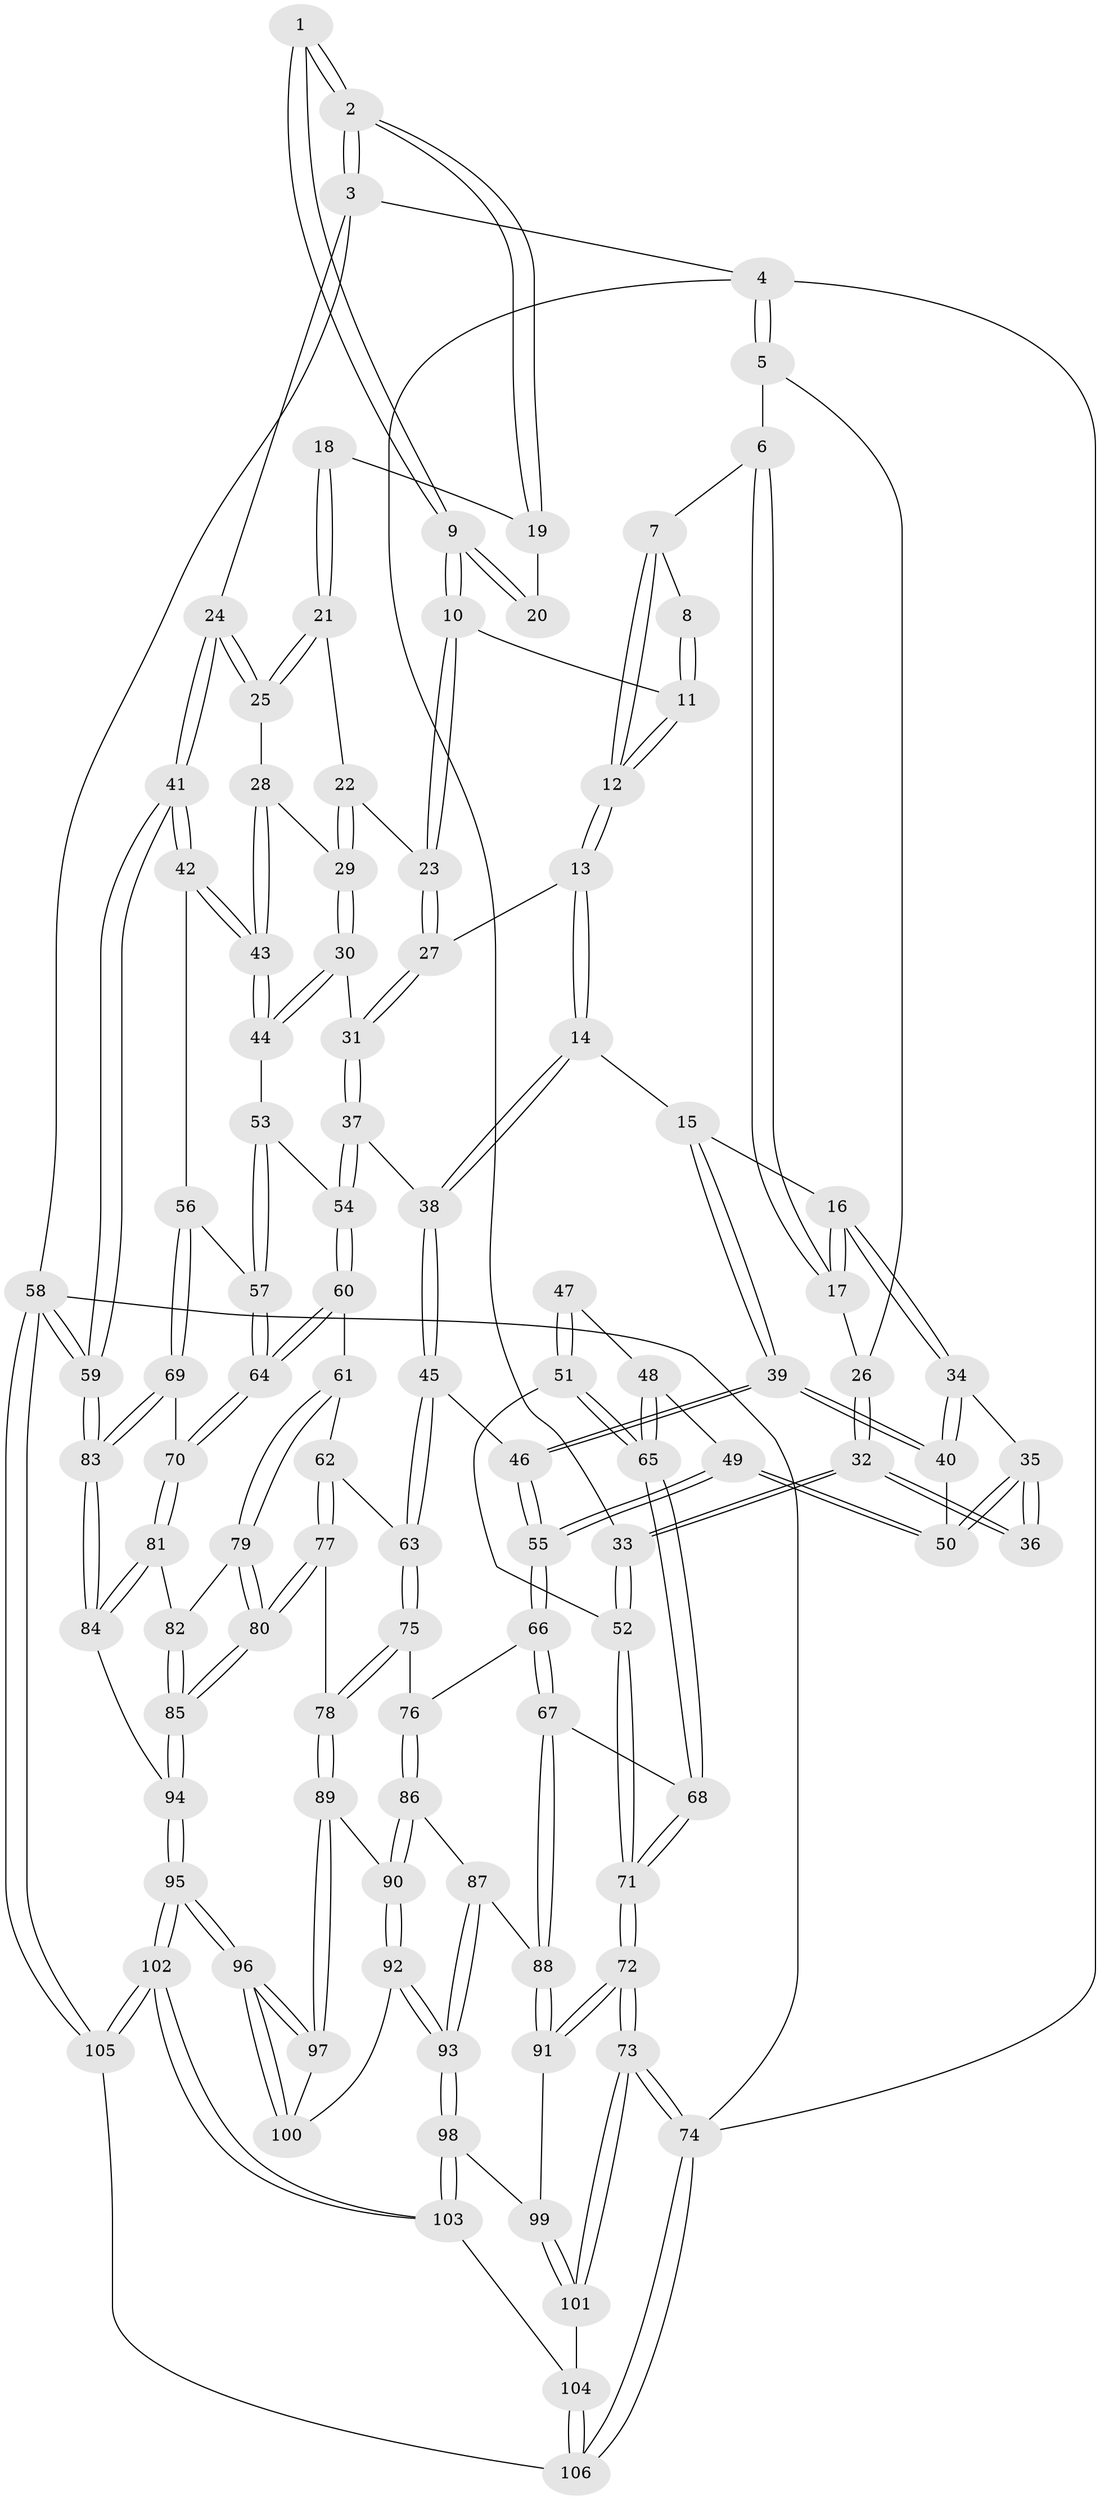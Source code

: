 // Generated by graph-tools (version 1.1) at 2025/17/03/09/25 04:17:11]
// undirected, 106 vertices, 262 edges
graph export_dot {
graph [start="1"]
  node [color=gray90,style=filled];
  1 [pos="+0.8110625331336389+0"];
  2 [pos="+1+0"];
  3 [pos="+1+0"];
  4 [pos="+0+0"];
  5 [pos="+0+0"];
  6 [pos="+0.30802123351983113+0"];
  7 [pos="+0.5094376927566264+0"];
  8 [pos="+0.6647871790120368+0"];
  9 [pos="+0.7373796962845307+0.11049600821597251"];
  10 [pos="+0.7284978967955363+0.1255822363174409"];
  11 [pos="+0.6614347152150474+0.023511787113765285"];
  12 [pos="+0.5119119627841464+0.1680643784994373"];
  13 [pos="+0.5113576996638127+0.17128193305553252"];
  14 [pos="+0.4843178104123103+0.19256936112796316"];
  15 [pos="+0.417297877410705+0.19354521153842533"];
  16 [pos="+0.35137822095314947+0.1845801992598959"];
  17 [pos="+0.3361682864199623+0.17390969467034337"];
  18 [pos="+0.8436593195210801+0.10932549277846884"];
  19 [pos="+1+0"];
  20 [pos="+0.811612155209825+0.06502206928364342"];
  21 [pos="+0.8436263851176836+0.12038375735274616"];
  22 [pos="+0.7891189063665811+0.1747523262886047"];
  23 [pos="+0.7251308413142203+0.15374005790717662"];
  24 [pos="+1+0"];
  25 [pos="+1+0.12666077617253568"];
  26 [pos="+0.24984185806642653+0.16963972534958485"];
  27 [pos="+0.665491427952739+0.19108316471983477"];
  28 [pos="+0.8705016796893191+0.25289665868999506"];
  29 [pos="+0.8691417709913343+0.2535728984837912"];
  30 [pos="+0.8614063274722005+0.2772593889653053"];
  31 [pos="+0.7030745450606802+0.3109582391763326"];
  32 [pos="+0.07861725198302998+0.24222111273323524"];
  33 [pos="+0+0.2397031696127194"];
  34 [pos="+0.3128010739842408+0.28644279353309116"];
  35 [pos="+0.24081458459214028+0.3433309683395523"];
  36 [pos="+0.15406150514401334+0.3104477600979327"];
  37 [pos="+0.6813916726563127+0.4029303385405406"];
  38 [pos="+0.5375145775054988+0.3957645564033161"];
  39 [pos="+0.382357176217883+0.4229676046026699"];
  40 [pos="+0.3309003763160481+0.36584941746409494"];
  41 [pos="+1+0.37821146684504287"];
  42 [pos="+1+0.3796977389433197"];
  43 [pos="+1+0.366185848877383"];
  44 [pos="+0.8697729905566317+0.34960605573742687"];
  45 [pos="+0.501825972537671+0.44319963704439624"];
  46 [pos="+0.40748748772991916+0.4788915795573249"];
  47 [pos="+0.15546794536449743+0.31590929035301935"];
  48 [pos="+0.21423954008810572+0.47344360168799526"];
  49 [pos="+0.23245474549976378+0.4671498638306944"];
  50 [pos="+0.24769419356692324+0.4101445582984521"];
  51 [pos="+0.14727606926542253+0.502272547596196"];
  52 [pos="+0+0.289149707094563"];
  53 [pos="+0.8529037265893866+0.4018222449902138"];
  54 [pos="+0.6854897462008098+0.4071982697343286"];
  55 [pos="+0.38255707453029847+0.5078600559946542"];
  56 [pos="+0.9253324606974613+0.4779315498665177"];
  57 [pos="+0.8876574321016195+0.4736084364793599"];
  58 [pos="+1+1"];
  59 [pos="+1+0.8313039508342481"];
  60 [pos="+0.699988796968945+0.49445330955203204"];
  61 [pos="+0.6601887128996348+0.5636122416496899"];
  62 [pos="+0.5820313559415331+0.5641657270105709"];
  63 [pos="+0.5663667851143759+0.5529222508933491"];
  64 [pos="+0.8338058857551178+0.5537430912566478"];
  65 [pos="+0.15582799389572435+0.5089657784890801"];
  66 [pos="+0.38032591256016784+0.5927750113918617"];
  67 [pos="+0.14904740831242885+0.6101811212667438"];
  68 [pos="+0.1477072124276081+0.6059442443728599"];
  69 [pos="+0.9869441834246713+0.596493389116148"];
  70 [pos="+0.8338371596596494+0.5547308943195915"];
  71 [pos="+0+0.5532236031956478"];
  72 [pos="+0+0.7824752002916795"];
  73 [pos="+0+1"];
  74 [pos="+0+1"];
  75 [pos="+0.4566402505025112+0.630437626508479"];
  76 [pos="+0.38684937813269515+0.6124806894791364"];
  77 [pos="+0.5575050087046591+0.69609707259111"];
  78 [pos="+0.549522017331172+0.6987079562457875"];
  79 [pos="+0.6888811902756479+0.630222468448109"];
  80 [pos="+0.6374118780803383+0.7108010586407945"];
  81 [pos="+0.8249638465539795+0.6415794895375613"];
  82 [pos="+0.7745636597845219+0.6418638814270275"];
  83 [pos="+1+0.8048122596954114"];
  84 [pos="+0.9254782095149073+0.7954238049872429"];
  85 [pos="+0.6789225637262418+0.7818192462709861"];
  86 [pos="+0.3865502619646062+0.6133733319566779"];
  87 [pos="+0.3781602190209985+0.6358263179008535"];
  88 [pos="+0.14738681018372782+0.6771504890308354"];
  89 [pos="+0.5233006262606094+0.7428207892546368"];
  90 [pos="+0.49180818053569236+0.7523255593308545"];
  91 [pos="+0.14067330254080843+0.7301595610014857"];
  92 [pos="+0.3530332609364447+0.8057780333139447"];
  93 [pos="+0.33647985628136273+0.8080783695162913"];
  94 [pos="+0.7334255117813686+0.9057547172437677"];
  95 [pos="+0.6731690044323697+0.9941221518163832"];
  96 [pos="+0.6391955334519944+0.9534569205187211"];
  97 [pos="+0.5344585977119863+0.779432465461422"];
  98 [pos="+0.2915485376478587+0.8531835152829388"];
  99 [pos="+0.1600682665593913+0.7539289749329877"];
  100 [pos="+0.4817472804494229+0.837367537334048"];
  101 [pos="+0.005008563356629652+0.9770994635932267"];
  102 [pos="+0.6705655837743901+1"];
  103 [pos="+0.29291178530249856+0.8793420523739562"];
  104 [pos="+0.28978648804602375+0.8887736613442775"];
  105 [pos="+0.6701254850292652+1"];
  106 [pos="+0.2838061863934544+1"];
  1 -- 2;
  1 -- 2;
  1 -- 9;
  1 -- 9;
  2 -- 3;
  2 -- 3;
  2 -- 19;
  2 -- 19;
  3 -- 4;
  3 -- 24;
  3 -- 58;
  4 -- 5;
  4 -- 5;
  4 -- 33;
  4 -- 74;
  5 -- 6;
  5 -- 26;
  6 -- 7;
  6 -- 17;
  6 -- 17;
  7 -- 8;
  7 -- 12;
  7 -- 12;
  8 -- 11;
  8 -- 11;
  9 -- 10;
  9 -- 10;
  9 -- 20;
  9 -- 20;
  10 -- 11;
  10 -- 23;
  10 -- 23;
  11 -- 12;
  11 -- 12;
  12 -- 13;
  12 -- 13;
  13 -- 14;
  13 -- 14;
  13 -- 27;
  14 -- 15;
  14 -- 38;
  14 -- 38;
  15 -- 16;
  15 -- 39;
  15 -- 39;
  16 -- 17;
  16 -- 17;
  16 -- 34;
  16 -- 34;
  17 -- 26;
  18 -- 19;
  18 -- 21;
  18 -- 21;
  19 -- 20;
  21 -- 22;
  21 -- 25;
  21 -- 25;
  22 -- 23;
  22 -- 29;
  22 -- 29;
  23 -- 27;
  23 -- 27;
  24 -- 25;
  24 -- 25;
  24 -- 41;
  24 -- 41;
  25 -- 28;
  26 -- 32;
  26 -- 32;
  27 -- 31;
  27 -- 31;
  28 -- 29;
  28 -- 43;
  28 -- 43;
  29 -- 30;
  29 -- 30;
  30 -- 31;
  30 -- 44;
  30 -- 44;
  31 -- 37;
  31 -- 37;
  32 -- 33;
  32 -- 33;
  32 -- 36;
  32 -- 36;
  33 -- 52;
  33 -- 52;
  34 -- 35;
  34 -- 40;
  34 -- 40;
  35 -- 36;
  35 -- 36;
  35 -- 50;
  35 -- 50;
  37 -- 38;
  37 -- 54;
  37 -- 54;
  38 -- 45;
  38 -- 45;
  39 -- 40;
  39 -- 40;
  39 -- 46;
  39 -- 46;
  40 -- 50;
  41 -- 42;
  41 -- 42;
  41 -- 59;
  41 -- 59;
  42 -- 43;
  42 -- 43;
  42 -- 56;
  43 -- 44;
  43 -- 44;
  44 -- 53;
  45 -- 46;
  45 -- 63;
  45 -- 63;
  46 -- 55;
  46 -- 55;
  47 -- 48;
  47 -- 51;
  47 -- 51;
  48 -- 49;
  48 -- 65;
  48 -- 65;
  49 -- 50;
  49 -- 50;
  49 -- 55;
  49 -- 55;
  51 -- 52;
  51 -- 65;
  51 -- 65;
  52 -- 71;
  52 -- 71;
  53 -- 54;
  53 -- 57;
  53 -- 57;
  54 -- 60;
  54 -- 60;
  55 -- 66;
  55 -- 66;
  56 -- 57;
  56 -- 69;
  56 -- 69;
  57 -- 64;
  57 -- 64;
  58 -- 59;
  58 -- 59;
  58 -- 105;
  58 -- 105;
  58 -- 74;
  59 -- 83;
  59 -- 83;
  60 -- 61;
  60 -- 64;
  60 -- 64;
  61 -- 62;
  61 -- 79;
  61 -- 79;
  62 -- 63;
  62 -- 77;
  62 -- 77;
  63 -- 75;
  63 -- 75;
  64 -- 70;
  64 -- 70;
  65 -- 68;
  65 -- 68;
  66 -- 67;
  66 -- 67;
  66 -- 76;
  67 -- 68;
  67 -- 88;
  67 -- 88;
  68 -- 71;
  68 -- 71;
  69 -- 70;
  69 -- 83;
  69 -- 83;
  70 -- 81;
  70 -- 81;
  71 -- 72;
  71 -- 72;
  72 -- 73;
  72 -- 73;
  72 -- 91;
  72 -- 91;
  73 -- 74;
  73 -- 74;
  73 -- 101;
  73 -- 101;
  74 -- 106;
  74 -- 106;
  75 -- 76;
  75 -- 78;
  75 -- 78;
  76 -- 86;
  76 -- 86;
  77 -- 78;
  77 -- 80;
  77 -- 80;
  78 -- 89;
  78 -- 89;
  79 -- 80;
  79 -- 80;
  79 -- 82;
  80 -- 85;
  80 -- 85;
  81 -- 82;
  81 -- 84;
  81 -- 84;
  82 -- 85;
  82 -- 85;
  83 -- 84;
  83 -- 84;
  84 -- 94;
  85 -- 94;
  85 -- 94;
  86 -- 87;
  86 -- 90;
  86 -- 90;
  87 -- 88;
  87 -- 93;
  87 -- 93;
  88 -- 91;
  88 -- 91;
  89 -- 90;
  89 -- 97;
  89 -- 97;
  90 -- 92;
  90 -- 92;
  91 -- 99;
  92 -- 93;
  92 -- 93;
  92 -- 100;
  93 -- 98;
  93 -- 98;
  94 -- 95;
  94 -- 95;
  95 -- 96;
  95 -- 96;
  95 -- 102;
  95 -- 102;
  96 -- 97;
  96 -- 97;
  96 -- 100;
  96 -- 100;
  97 -- 100;
  98 -- 99;
  98 -- 103;
  98 -- 103;
  99 -- 101;
  99 -- 101;
  101 -- 104;
  102 -- 103;
  102 -- 103;
  102 -- 105;
  102 -- 105;
  103 -- 104;
  104 -- 106;
  104 -- 106;
  105 -- 106;
}
